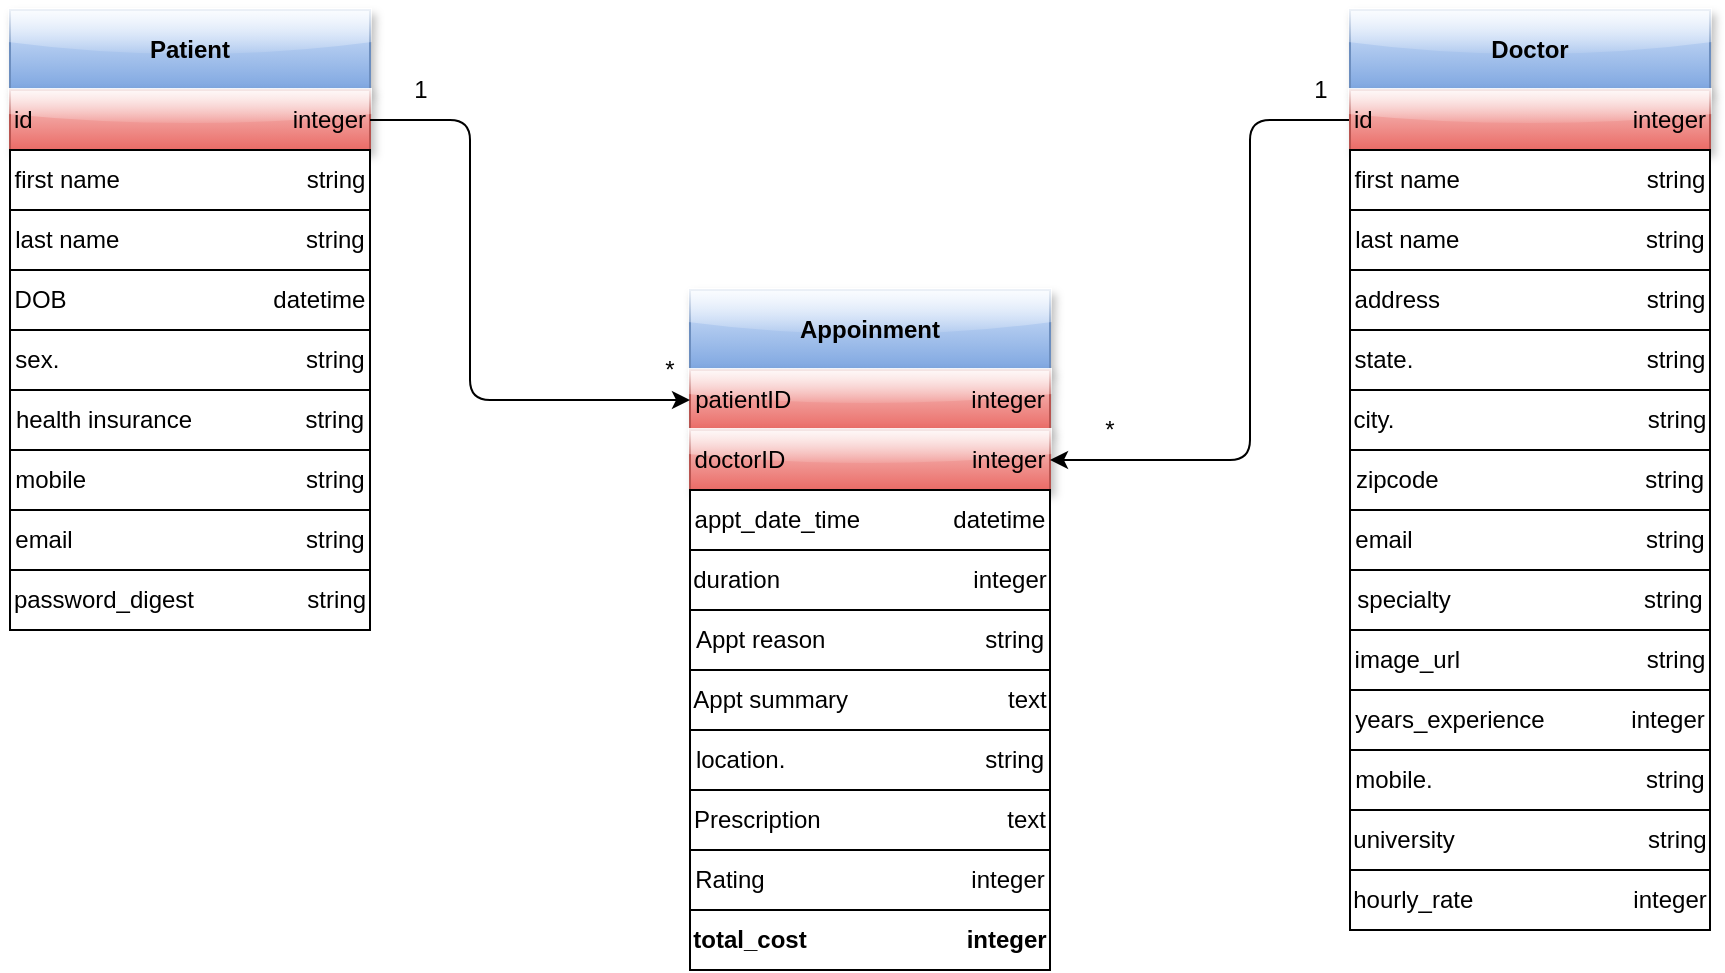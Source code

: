 <mxfile>
    <diagram id="bPftQJIVAqJPsxqFr-yv" name="Page-1">
        <mxGraphModel dx="797" dy="1413" grid="1" gridSize="10" guides="1" tooltips="1" connect="1" arrows="1" fold="1" page="1" pageScale="1" pageWidth="1100" pageHeight="850" math="0" shadow="0">
            <root>
                <mxCell id="0"/>
                <mxCell id="1" parent="0"/>
                <mxCell id="11" value="" style="rounded=0;whiteSpace=wrap;html=1;" parent="1" vertex="1">
                    <mxGeometry x="95" y="-630" width="180" height="310" as="geometry"/>
                </mxCell>
                <mxCell id="12" value="&lt;b&gt;Patient&lt;/b&gt;" style="rounded=0;whiteSpace=wrap;html=1;color;blue" parent="1" vertex="1">
                    <mxGeometry x="95" y="-630" width="180" height="40" as="geometry"/>
                </mxCell>
                <mxCell id="13" value="id&amp;nbsp; &amp;nbsp; &amp;nbsp; &amp;nbsp; &amp;nbsp; &amp;nbsp; &amp;nbsp; &amp;nbsp; &amp;nbsp; &amp;nbsp; &amp;nbsp; &amp;nbsp; &amp;nbsp; &amp;nbsp; &amp;nbsp; &amp;nbsp; &amp;nbsp; &amp;nbsp; &amp;nbsp; &amp;nbsp;integer" style="rounded=0;whiteSpace=wrap;html=1;color;red" parent="1" vertex="1">
                    <mxGeometry x="95" y="-590" width="180" height="30" as="geometry"/>
                </mxCell>
                <mxCell id="14" value="first name&amp;nbsp; &amp;nbsp; &amp;nbsp; &amp;nbsp; &amp;nbsp; &amp;nbsp; &amp;nbsp; &amp;nbsp; &amp;nbsp; &amp;nbsp; &amp;nbsp; &amp;nbsp; &amp;nbsp; &amp;nbsp; string" style="rounded=0;whiteSpace=wrap;html=1;" parent="1" vertex="1">
                    <mxGeometry x="95" y="-560" width="180" height="30" as="geometry"/>
                </mxCell>
                <mxCell id="15" value="last name&amp;nbsp; &amp;nbsp; &amp;nbsp; &amp;nbsp; &amp;nbsp; &amp;nbsp; &amp;nbsp; &amp;nbsp; &amp;nbsp; &amp;nbsp; &amp;nbsp; &amp;nbsp; &amp;nbsp; &amp;nbsp; string" style="rounded=0;whiteSpace=wrap;html=1;" parent="1" vertex="1">
                    <mxGeometry x="95" y="-530" width="180" height="30" as="geometry"/>
                </mxCell>
                <mxCell id="17" value="DOB&amp;nbsp; &amp;nbsp; &amp;nbsp; &amp;nbsp; &amp;nbsp; &amp;nbsp; &amp;nbsp; &amp;nbsp; &amp;nbsp; &amp;nbsp; &amp;nbsp; &amp;nbsp; &amp;nbsp; &amp;nbsp; &amp;nbsp; &amp;nbsp;datetime" style="rounded=0;whiteSpace=wrap;html=1;" parent="1" vertex="1">
                    <mxGeometry x="95" y="-500" width="180" height="30" as="geometry"/>
                </mxCell>
                <mxCell id="19" value="email&amp;nbsp; &amp;nbsp; &amp;nbsp; &amp;nbsp; &amp;nbsp; &amp;nbsp; &amp;nbsp; &amp;nbsp; &amp;nbsp; &amp;nbsp; &amp;nbsp; &amp;nbsp; &amp;nbsp; &amp;nbsp; &amp;nbsp; &amp;nbsp; &amp;nbsp; &amp;nbsp;string" style="rounded=0;whiteSpace=wrap;html=1;" parent="1" vertex="1">
                    <mxGeometry x="95" y="-380" width="180" height="30" as="geometry"/>
                </mxCell>
                <mxCell id="26" value="" style="rounded=0;whiteSpace=wrap;html=1;" parent="1" vertex="1">
                    <mxGeometry x="435" y="-490" width="180" height="280" as="geometry"/>
                </mxCell>
                <mxCell id="27" value="&lt;b&gt;Appoinment&lt;/b&gt;" style="rounded=0;whiteSpace=wrap;html=1;color;blue" parent="1" vertex="1">
                    <mxGeometry x="435" y="-490" width="180" height="40" as="geometry"/>
                </mxCell>
                <mxCell id="30" value="patientID&amp;nbsp; &amp;nbsp; &amp;nbsp; &amp;nbsp; &amp;nbsp; &amp;nbsp; &amp;nbsp; &amp;nbsp; &amp;nbsp; &amp;nbsp; &amp;nbsp; &amp;nbsp; &amp;nbsp; &amp;nbsp;integer" style="rounded=0;whiteSpace=wrap;html=1;color;red" parent="1" vertex="1">
                    <mxGeometry x="435" y="-450" width="180" height="30" as="geometry"/>
                </mxCell>
                <mxCell id="31" value="doctorID&amp;nbsp; &amp;nbsp; &amp;nbsp; &amp;nbsp; &amp;nbsp; &amp;nbsp; &amp;nbsp; &amp;nbsp; &amp;nbsp; &amp;nbsp; &amp;nbsp; &amp;nbsp; &amp;nbsp; &amp;nbsp; integer" style="rounded=0;whiteSpace=wrap;html=1;color;red" parent="1" vertex="1">
                    <mxGeometry x="435" y="-420" width="180" height="30" as="geometry"/>
                </mxCell>
                <mxCell id="32" value="appt_date_time&amp;nbsp; &amp;nbsp; &amp;nbsp; &amp;nbsp; &amp;nbsp; &amp;nbsp; &amp;nbsp; datetime" style="rounded=0;whiteSpace=wrap;html=1;" parent="1" vertex="1">
                    <mxGeometry x="435" y="-390" width="180" height="30" as="geometry"/>
                </mxCell>
                <mxCell id="34" value="Appt reason&amp;nbsp; &amp;nbsp; &amp;nbsp; &amp;nbsp; &amp;nbsp; &amp;nbsp; &amp;nbsp; &amp;nbsp; &amp;nbsp; &amp;nbsp; &amp;nbsp; &amp;nbsp; string" style="rounded=0;whiteSpace=wrap;html=1;" parent="1" vertex="1">
                    <mxGeometry x="435" y="-330" width="180" height="30" as="geometry"/>
                </mxCell>
                <mxCell id="35" value="Appt summary&amp;nbsp; &amp;nbsp; &amp;nbsp; &amp;nbsp; &amp;nbsp; &amp;nbsp; &amp;nbsp; &amp;nbsp; &amp;nbsp; &amp;nbsp; &amp;nbsp; &amp;nbsp; text" style="rounded=0;whiteSpace=wrap;html=1;" parent="1" vertex="1">
                    <mxGeometry x="435" y="-300" width="180" height="30" as="geometry"/>
                </mxCell>
                <mxCell id="37" value="location.&amp;nbsp; &amp;nbsp; &amp;nbsp; &amp;nbsp; &amp;nbsp; &amp;nbsp; &amp;nbsp; &amp;nbsp; &amp;nbsp; &amp;nbsp; &amp;nbsp; &amp;nbsp; &amp;nbsp; &amp;nbsp; &amp;nbsp; string" style="rounded=0;whiteSpace=wrap;html=1;" parent="1" vertex="1">
                    <mxGeometry x="435" y="-270" width="180" height="30" as="geometry"/>
                </mxCell>
                <mxCell id="38" value="&lt;b&gt;Doctor&lt;/b&gt;" style="rounded=0;whiteSpace=wrap;html=1;color;blue" parent="1" vertex="1">
                    <mxGeometry x="765" y="-630" width="180" height="40" as="geometry"/>
                </mxCell>
                <mxCell id="39" value="" style="rounded=0;whiteSpace=wrap;html=1;" parent="1" vertex="1">
                    <mxGeometry x="765" y="-590" width="180" height="300" as="geometry"/>
                </mxCell>
                <mxCell id="129" style="edgeStyle=none;html=1;exitX=0;exitY=0.5;exitDx=0;exitDy=0;entryX=1;entryY=0.5;entryDx=0;entryDy=0;" parent="1" source="40" target="31" edge="1">
                    <mxGeometry relative="1" as="geometry">
                        <Array as="points">
                            <mxPoint x="715" y="-575"/>
                            <mxPoint x="715" y="-405"/>
                        </Array>
                    </mxGeometry>
                </mxCell>
                <mxCell id="40" value="id&amp;nbsp; &amp;nbsp; &amp;nbsp; &amp;nbsp; &amp;nbsp; &amp;nbsp; &amp;nbsp; &amp;nbsp; &amp;nbsp; &amp;nbsp; &amp;nbsp; &amp;nbsp; &amp;nbsp; &amp;nbsp; &amp;nbsp; &amp;nbsp; &amp;nbsp; &amp;nbsp; &amp;nbsp; &amp;nbsp;integer" style="rounded=0;whiteSpace=wrap;html=1;color;red" parent="1" vertex="1">
                    <mxGeometry x="765" y="-590" width="180" height="30" as="geometry"/>
                </mxCell>
                <mxCell id="41" value="first name&amp;nbsp; &amp;nbsp; &amp;nbsp; &amp;nbsp; &amp;nbsp; &amp;nbsp; &amp;nbsp; &amp;nbsp; &amp;nbsp; &amp;nbsp; &amp;nbsp; &amp;nbsp; &amp;nbsp; &amp;nbsp; string" style="rounded=0;whiteSpace=wrap;html=1;" parent="1" vertex="1">
                    <mxGeometry x="765" y="-560" width="180" height="30" as="geometry"/>
                </mxCell>
                <mxCell id="42" value="last name&amp;nbsp; &amp;nbsp; &amp;nbsp; &amp;nbsp; &amp;nbsp; &amp;nbsp; &amp;nbsp; &amp;nbsp; &amp;nbsp; &amp;nbsp; &amp;nbsp; &amp;nbsp; &amp;nbsp; &amp;nbsp; string" style="rounded=0;whiteSpace=wrap;html=1;" parent="1" vertex="1">
                    <mxGeometry x="765" y="-530" width="180" height="30" as="geometry"/>
                </mxCell>
                <mxCell id="44" value="address&amp;nbsp; &amp;nbsp; &amp;nbsp; &amp;nbsp; &amp;nbsp; &amp;nbsp; &amp;nbsp; &amp;nbsp; &amp;nbsp; &amp;nbsp; &amp;nbsp; &amp;nbsp; &amp;nbsp; &amp;nbsp; &amp;nbsp; &amp;nbsp;string" style="rounded=0;whiteSpace=wrap;html=1;" parent="1" vertex="1">
                    <mxGeometry x="765" y="-500" width="180" height="30" as="geometry"/>
                </mxCell>
                <mxCell id="45" value="zipcode&amp;nbsp; &amp;nbsp; &amp;nbsp; &amp;nbsp; &amp;nbsp; &amp;nbsp; &amp;nbsp; &amp;nbsp; &amp;nbsp; &amp;nbsp; &amp;nbsp; &amp;nbsp; &amp;nbsp; &amp;nbsp; &amp;nbsp; &amp;nbsp;string" style="rounded=0;whiteSpace=wrap;html=1;" parent="1" vertex="1">
                    <mxGeometry x="765" y="-410" width="180" height="30" as="geometry"/>
                </mxCell>
                <mxCell id="46" value="email&amp;nbsp; &amp;nbsp; &amp;nbsp; &amp;nbsp; &amp;nbsp; &amp;nbsp; &amp;nbsp; &amp;nbsp; &amp;nbsp; &amp;nbsp; &amp;nbsp; &amp;nbsp; &amp;nbsp; &amp;nbsp; &amp;nbsp; &amp;nbsp; &amp;nbsp; &amp;nbsp;string" style="rounded=0;whiteSpace=wrap;html=1;" parent="1" vertex="1">
                    <mxGeometry x="765" y="-380" width="180" height="30" as="geometry"/>
                </mxCell>
                <mxCell id="47" value="specialty&amp;nbsp; &amp;nbsp; &amp;nbsp; &amp;nbsp; &amp;nbsp; &amp;nbsp; &amp;nbsp; &amp;nbsp; &amp;nbsp; &amp;nbsp; &amp;nbsp; &amp;nbsp; &amp;nbsp; &amp;nbsp; &amp;nbsp;string" style="rounded=0;whiteSpace=wrap;html=1;" parent="1" vertex="1">
                    <mxGeometry x="765" y="-350" width="180" height="30" as="geometry"/>
                </mxCell>
                <mxCell id="48" value="image_url&amp;nbsp; &amp;nbsp; &amp;nbsp; &amp;nbsp; &amp;nbsp; &amp;nbsp; &amp;nbsp; &amp;nbsp; &amp;nbsp; &amp;nbsp; &amp;nbsp; &amp;nbsp; &amp;nbsp; &amp;nbsp; string" style="rounded=0;whiteSpace=wrap;html=1;" parent="1" vertex="1">
                    <mxGeometry x="765" y="-320" width="180" height="30" as="geometry"/>
                </mxCell>
                <mxCell id="49" value="years_experience&amp;nbsp; &amp;nbsp; &amp;nbsp; &amp;nbsp; &amp;nbsp; &amp;nbsp; &amp;nbsp;integer" style="rounded=0;whiteSpace=wrap;html=1;" parent="1" vertex="1">
                    <mxGeometry x="765" y="-290" width="180" height="30" as="geometry"/>
                </mxCell>
                <mxCell id="50" value="" style="rounded=0;whiteSpace=wrap;html=1;" parent="1" vertex="1">
                    <mxGeometry x="435" y="-210" width="180" as="geometry"/>
                </mxCell>
                <mxCell id="51" value="Rating&amp;nbsp; &amp;nbsp; &amp;nbsp; &amp;nbsp; &amp;nbsp; &amp;nbsp; &amp;nbsp; &amp;nbsp; &amp;nbsp; &amp;nbsp; &amp;nbsp; &amp;nbsp; &amp;nbsp; &amp;nbsp; &amp;nbsp; &amp;nbsp;integer" style="rounded=0;whiteSpace=wrap;html=1;" parent="1" vertex="1">
                    <mxGeometry x="435" y="-210" width="180" height="30" as="geometry"/>
                </mxCell>
                <mxCell id="52" value="Prescription&amp;nbsp; &amp;nbsp; &amp;nbsp; &amp;nbsp; &amp;nbsp; &amp;nbsp; &amp;nbsp; &amp;nbsp; &amp;nbsp; &amp;nbsp; &amp;nbsp; &amp;nbsp; &amp;nbsp; &amp;nbsp; text" style="rounded=0;whiteSpace=wrap;html=1;" parent="1" vertex="1">
                    <mxGeometry x="435" y="-240" width="180" height="30" as="geometry"/>
                </mxCell>
                <mxCell id="54" value="mobile&amp;nbsp; &amp;nbsp; &amp;nbsp; &amp;nbsp; &amp;nbsp; &amp;nbsp; &amp;nbsp; &amp;nbsp; &amp;nbsp; &amp;nbsp; &amp;nbsp; &amp;nbsp; &amp;nbsp; &amp;nbsp; &amp;nbsp; &amp;nbsp; &amp;nbsp;string" style="rounded=0;whiteSpace=wrap;html=1;" parent="1" vertex="1">
                    <mxGeometry x="95" y="-410" width="180" height="30" as="geometry"/>
                </mxCell>
                <mxCell id="55" value="mobile.&amp;nbsp; &amp;nbsp; &amp;nbsp; &amp;nbsp; &amp;nbsp; &amp;nbsp; &amp;nbsp; &amp;nbsp; &amp;nbsp; &amp;nbsp; &amp;nbsp; &amp;nbsp; &amp;nbsp; &amp;nbsp; &amp;nbsp; &amp;nbsp; string" style="rounded=0;whiteSpace=wrap;html=1;" parent="1" vertex="1">
                    <mxGeometry x="765" y="-260" width="180" height="30" as="geometry"/>
                </mxCell>
                <mxCell id="61" value="" style="edgeStyle=elbowEdgeStyle;elbow=horizontal;endArrow=classic;html=1;exitX=1;exitY=0.5;exitDx=0;exitDy=0;entryX=0;entryY=0.5;entryDx=0;entryDy=0;" parent="1" source="13" target="30" edge="1">
                    <mxGeometry width="50" height="50" relative="1" as="geometry">
                        <mxPoint x="315" y="-500" as="sourcePoint"/>
                        <mxPoint x="365" y="-550" as="targetPoint"/>
                        <Array as="points">
                            <mxPoint x="325" y="-440"/>
                        </Array>
                    </mxGeometry>
                </mxCell>
                <mxCell id="63" value="password_digest&amp;nbsp; &amp;nbsp; &amp;nbsp; &amp;nbsp; &amp;nbsp; &amp;nbsp; &amp;nbsp; &amp;nbsp; &amp;nbsp;string" style="rounded=0;whiteSpace=wrap;html=1;" parent="1" vertex="1">
                    <mxGeometry x="95" y="-350" width="180" height="30" as="geometry"/>
                </mxCell>
                <mxCell id="64" value="*" style="text;html=1;strokeColor=none;fillColor=none;align=center;verticalAlign=middle;whiteSpace=wrap;rounded=0;" parent="1" vertex="1">
                    <mxGeometry x="395" y="-465" width="60" height="30" as="geometry"/>
                </mxCell>
                <mxCell id="67" value="*" style="text;html=1;strokeColor=none;fillColor=none;align=center;verticalAlign=middle;whiteSpace=wrap;rounded=0;" parent="1" vertex="1">
                    <mxGeometry x="615" y="-435" width="60" height="30" as="geometry"/>
                </mxCell>
                <mxCell id="68" value="sex.&amp;nbsp; &amp;nbsp; &amp;nbsp; &amp;nbsp; &amp;nbsp; &amp;nbsp; &amp;nbsp; &amp;nbsp; &amp;nbsp; &amp;nbsp; &amp;nbsp; &amp;nbsp; &amp;nbsp; &amp;nbsp; &amp;nbsp; &amp;nbsp; &amp;nbsp; &amp;nbsp; &amp;nbsp;string" style="rounded=0;whiteSpace=wrap;html=1;" parent="1" vertex="1">
                    <mxGeometry x="95" y="-470" width="180" height="30" as="geometry"/>
                </mxCell>
                <mxCell id="70" value="university&amp;nbsp; &amp;nbsp; &amp;nbsp; &amp;nbsp; &amp;nbsp; &amp;nbsp; &amp;nbsp; &amp;nbsp; &amp;nbsp; &amp;nbsp; &amp;nbsp; &amp;nbsp; &amp;nbsp; &amp;nbsp; &amp;nbsp;string" style="rounded=0;whiteSpace=wrap;html=1;" parent="1" vertex="1">
                    <mxGeometry x="765" y="-230" width="180" height="30" as="geometry"/>
                </mxCell>
                <mxCell id="71" value="health insurance&amp;nbsp; &amp;nbsp; &amp;nbsp; &amp;nbsp; &amp;nbsp; &amp;nbsp; &amp;nbsp; &amp;nbsp; &amp;nbsp;string" style="rounded=0;whiteSpace=wrap;html=1;" parent="1" vertex="1">
                    <mxGeometry x="95" y="-440" width="180" height="30" as="geometry"/>
                </mxCell>
                <mxCell id="166" value="&lt;b&gt;total_cost&amp;nbsp; &amp;nbsp; &amp;nbsp; &amp;nbsp; &amp;nbsp; &amp;nbsp; &amp;nbsp; &amp;nbsp; &amp;nbsp; &amp;nbsp; &amp;nbsp; &amp;nbsp; integer&lt;/b&gt;" style="rounded=0;whiteSpace=wrap;html=1;" parent="1" vertex="1">
                    <mxGeometry x="435" y="-180" width="180" height="30" as="geometry"/>
                </mxCell>
                <mxCell id="172" value="hourly_rate&amp;nbsp; &amp;nbsp; &amp;nbsp; &amp;nbsp; &amp;nbsp; &amp;nbsp; &amp;nbsp; &amp;nbsp; &amp;nbsp; &amp;nbsp; &amp;nbsp; &amp;nbsp; integer" style="rounded=0;whiteSpace=wrap;html=1;" parent="1" vertex="1">
                    <mxGeometry x="765" y="-200" width="180" height="30" as="geometry"/>
                </mxCell>
                <mxCell id="187" value="duration&amp;nbsp; &amp;nbsp; &amp;nbsp; &amp;nbsp; &amp;nbsp; &amp;nbsp; &amp;nbsp; &amp;nbsp; &amp;nbsp; &amp;nbsp; &amp;nbsp; &amp;nbsp; &amp;nbsp; &amp;nbsp; &amp;nbsp;integer" style="rounded=0;whiteSpace=wrap;html=1;" parent="1" vertex="1">
                    <mxGeometry x="435" y="-360" width="180" height="30" as="geometry"/>
                </mxCell>
                <mxCell id="188" value="1" style="text;html=1;align=center;verticalAlign=middle;resizable=0;points=[];autosize=1;strokeColor=none;fillColor=none;" parent="1" vertex="1">
                    <mxGeometry x="740" y="-600" width="20" height="20" as="geometry"/>
                </mxCell>
                <mxCell id="189" value="1" style="text;html=1;align=center;verticalAlign=middle;resizable=0;points=[];autosize=1;strokeColor=none;fillColor=none;" parent="1" vertex="1">
                    <mxGeometry x="290" y="-600" width="20" height="20" as="geometry"/>
                </mxCell>
                <mxCell id="190" value="state.&amp;nbsp; &amp;nbsp; &amp;nbsp; &amp;nbsp; &amp;nbsp; &amp;nbsp; &amp;nbsp; &amp;nbsp; &amp;nbsp; &amp;nbsp; &amp;nbsp; &amp;nbsp; &amp;nbsp; &amp;nbsp; &amp;nbsp; &amp;nbsp; &amp;nbsp; &amp;nbsp;string" style="rounded=0;whiteSpace=wrap;html=1;" parent="1" vertex="1">
                    <mxGeometry x="765" y="-470" width="180" height="30" as="geometry"/>
                </mxCell>
                <mxCell id="191" value="city.&amp;nbsp; &amp;nbsp; &amp;nbsp; &amp;nbsp; &amp;nbsp; &amp;nbsp; &amp;nbsp; &amp;nbsp; &amp;nbsp; &amp;nbsp; &amp;nbsp; &amp;nbsp; &amp;nbsp; &amp;nbsp; &amp;nbsp; &amp;nbsp; &amp;nbsp; &amp;nbsp; &amp;nbsp; string" style="rounded=0;whiteSpace=wrap;html=1;" parent="1" vertex="1">
                    <mxGeometry x="765" y="-440" width="180" height="30" as="geometry"/>
                </mxCell>
            </root>
        </mxGraphModel>
    </diagram>
</mxfile>